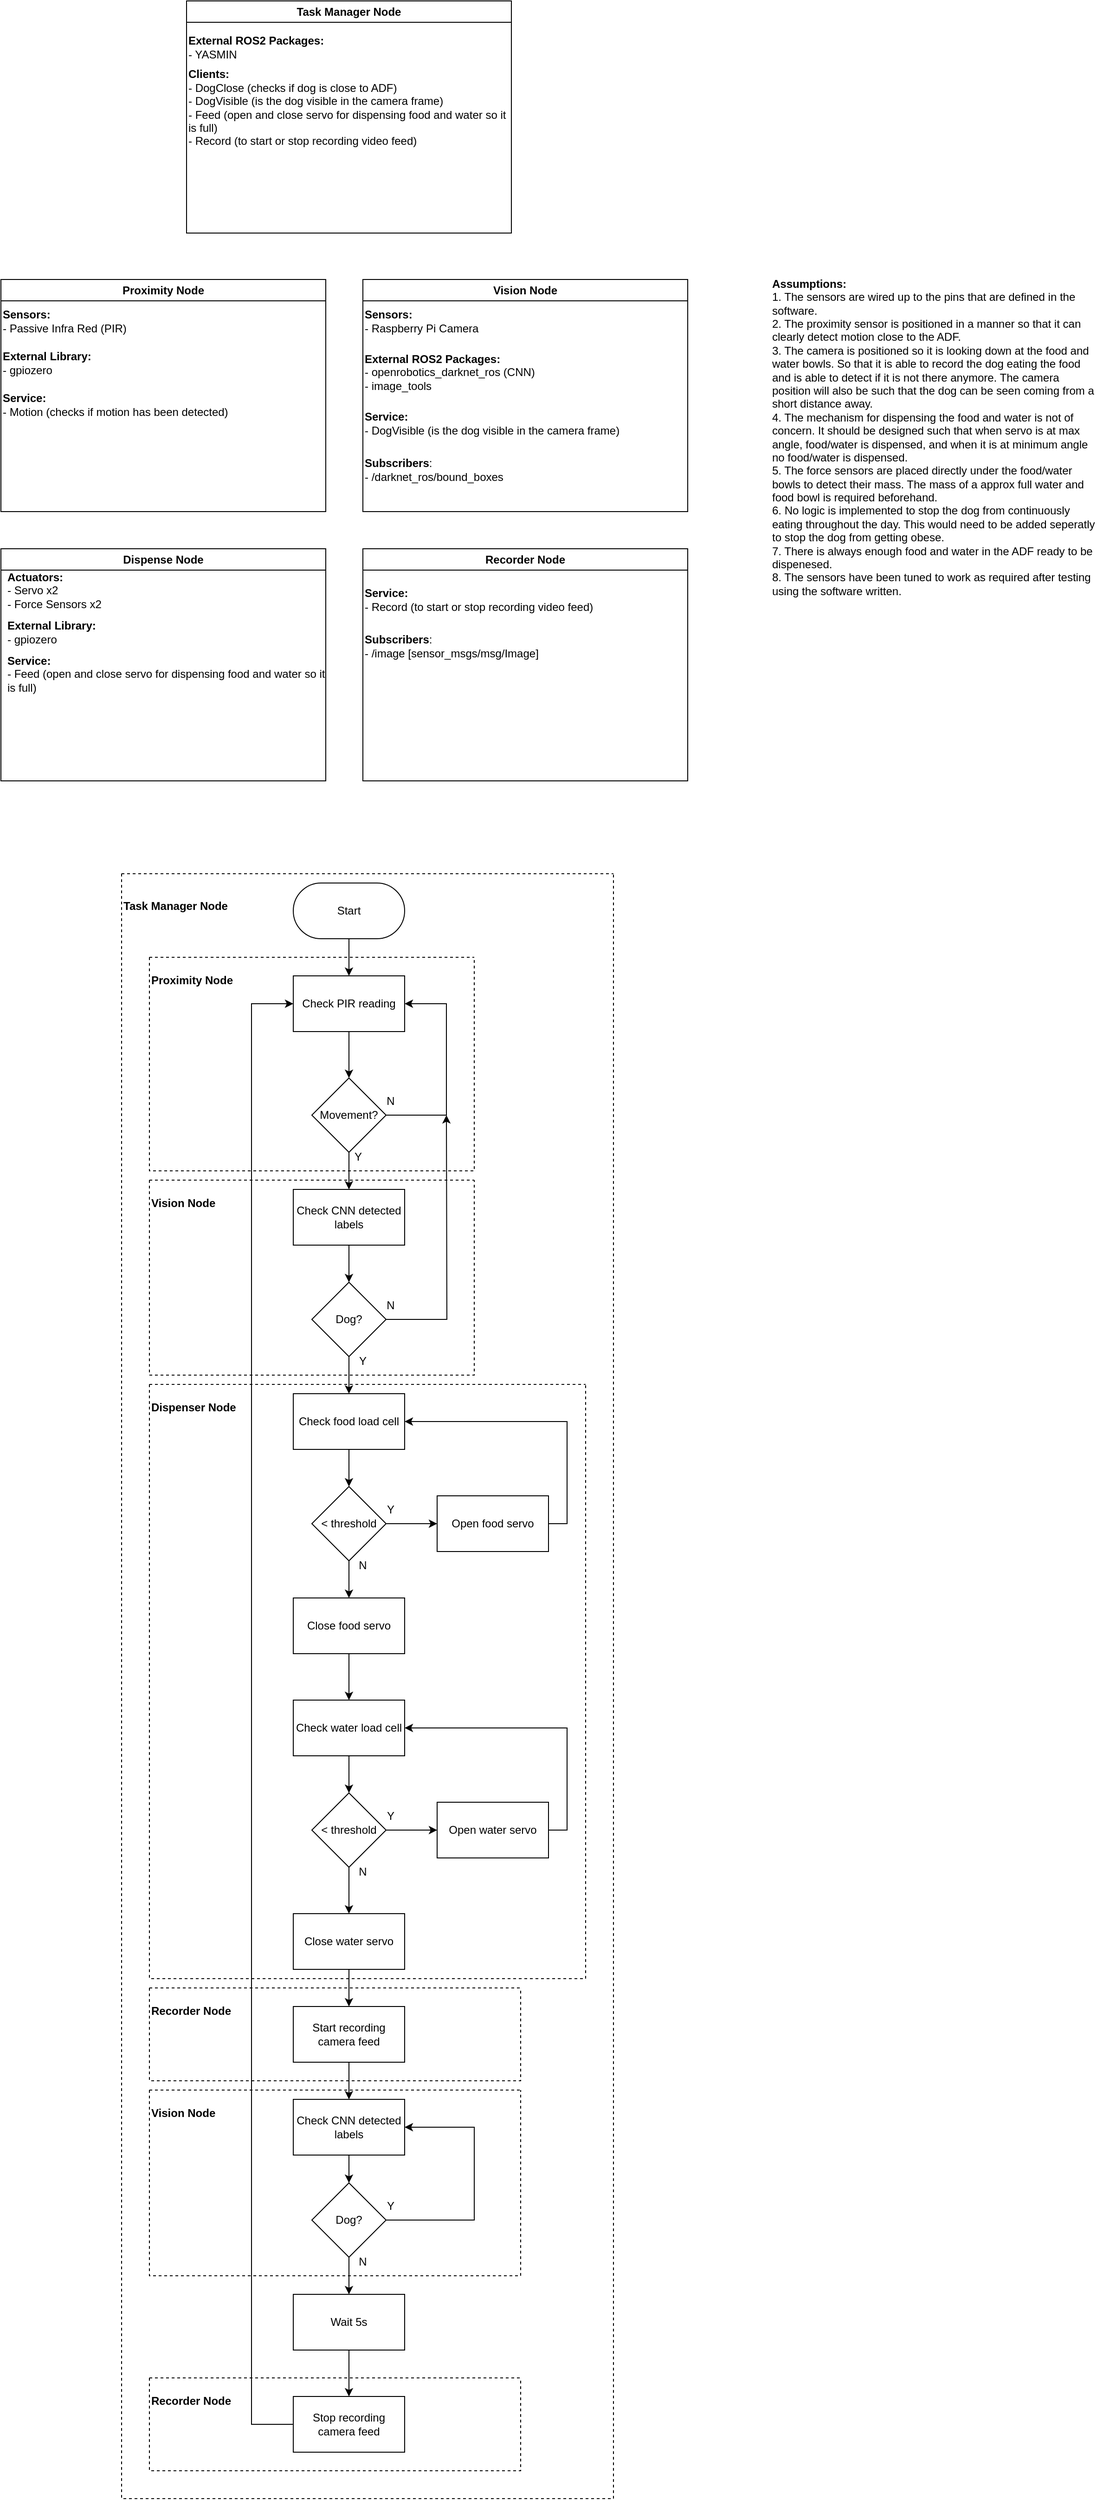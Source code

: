 <mxfile version="24.2.1" type="device">
  <diagram name="Page-1" id="9Xf1JJKaoTDQQPh1tQwb">
    <mxGraphModel dx="1762" dy="1279" grid="1" gridSize="10" guides="1" tooltips="1" connect="1" arrows="1" fold="1" page="0" pageScale="1" pageWidth="827" pageHeight="1169" math="0" shadow="0">
      <root>
        <mxCell id="0" />
        <mxCell id="1" parent="0" />
        <mxCell id="dyJRUW8BcSIrCMlU8a8Q-1" value="Proximity Node" style="swimlane;whiteSpace=wrap;html=1;" vertex="1" parent="1">
          <mxGeometry x="-30" y="100" width="350" height="250" as="geometry" />
        </mxCell>
        <mxCell id="dyJRUW8BcSIrCMlU8a8Q-13" value="&lt;b&gt;External Library:&lt;/b&gt;&lt;div&gt;- gpiozero&lt;/div&gt;" style="text;html=1;align=left;verticalAlign=middle;resizable=0;points=[];autosize=1;strokeColor=none;fillColor=none;" vertex="1" parent="dyJRUW8BcSIrCMlU8a8Q-1">
          <mxGeometry y="70" width="120" height="40" as="geometry" />
        </mxCell>
        <mxCell id="dyJRUW8BcSIrCMlU8a8Q-14" value="&lt;b&gt;Service:&lt;/b&gt;&lt;div&gt;- Motion (checks if motion has been detected)&lt;/div&gt;" style="text;html=1;align=left;verticalAlign=middle;whiteSpace=wrap;rounded=0;" vertex="1" parent="dyJRUW8BcSIrCMlU8a8Q-1">
          <mxGeometry y="120" width="350" height="30" as="geometry" />
        </mxCell>
        <mxCell id="dyJRUW8BcSIrCMlU8a8Q-15" value="&lt;b&gt;Sensors:&lt;/b&gt;&lt;div&gt;- Passive Infra Red (PIR)&lt;/div&gt;" style="text;html=1;align=left;verticalAlign=middle;whiteSpace=wrap;rounded=0;" vertex="1" parent="dyJRUW8BcSIrCMlU8a8Q-1">
          <mxGeometry y="30" width="350" height="30" as="geometry" />
        </mxCell>
        <mxCell id="dyJRUW8BcSIrCMlU8a8Q-2" value="Vision Node" style="swimlane;whiteSpace=wrap;html=1;startSize=23;" vertex="1" parent="1">
          <mxGeometry x="360" y="100" width="350" height="250" as="geometry" />
        </mxCell>
        <mxCell id="dyJRUW8BcSIrCMlU8a8Q-9" value="&lt;b&gt;External ROS2 Packages:&lt;/b&gt;&lt;div&gt;- openrobotics_darknet_ros (CNN)&lt;/div&gt;&lt;div&gt;- image_tools&lt;/div&gt;" style="text;html=1;align=left;verticalAlign=middle;resizable=0;points=[];autosize=1;strokeColor=none;fillColor=none;" vertex="1" parent="dyJRUW8BcSIrCMlU8a8Q-2">
          <mxGeometry y="70" width="210" height="60" as="geometry" />
        </mxCell>
        <mxCell id="dyJRUW8BcSIrCMlU8a8Q-10" value="&lt;b&gt;Subscribers&lt;/b&gt;:&lt;div&gt;&lt;span style=&quot;background-color: initial;&quot;&gt;- /darknet_ros/bound_boxes&lt;/span&gt;&lt;br&gt;&lt;/div&gt;" style="text;html=1;align=left;verticalAlign=middle;whiteSpace=wrap;rounded=0;" vertex="1" parent="dyJRUW8BcSIrCMlU8a8Q-2">
          <mxGeometry y="190" width="190" height="30" as="geometry" />
        </mxCell>
        <mxCell id="dyJRUW8BcSIrCMlU8a8Q-12" value="&lt;b&gt;Service:&lt;/b&gt;&lt;div&gt;- DogVisible (is the dog visible in the camera frame)&lt;/div&gt;" style="text;html=1;align=left;verticalAlign=middle;whiteSpace=wrap;rounded=0;" vertex="1" parent="dyJRUW8BcSIrCMlU8a8Q-2">
          <mxGeometry y="140" width="350" height="30" as="geometry" />
        </mxCell>
        <mxCell id="dyJRUW8BcSIrCMlU8a8Q-16" value="&lt;b&gt;Sensors:&lt;/b&gt;&lt;div&gt;- Raspberry Pi Camera&lt;/div&gt;" style="text;html=1;align=left;verticalAlign=middle;whiteSpace=wrap;rounded=0;" vertex="1" parent="dyJRUW8BcSIrCMlU8a8Q-2">
          <mxGeometry y="30" width="130" height="30" as="geometry" />
        </mxCell>
        <mxCell id="dyJRUW8BcSIrCMlU8a8Q-3" value="Dispense Node" style="swimlane;whiteSpace=wrap;html=1;startSize=23;" vertex="1" parent="1">
          <mxGeometry x="-30" y="390" width="350" height="250" as="geometry" />
        </mxCell>
        <mxCell id="dyJRUW8BcSIrCMlU8a8Q-17" value="&lt;b&gt;Actuators:&lt;/b&gt;&lt;div&gt;- Servo x2&lt;/div&gt;&lt;div&gt;- Force Sensors x2&lt;/div&gt;" style="text;html=1;align=left;verticalAlign=middle;whiteSpace=wrap;rounded=0;" vertex="1" parent="dyJRUW8BcSIrCMlU8a8Q-3">
          <mxGeometry x="5" y="30" width="110" height="30" as="geometry" />
        </mxCell>
        <mxCell id="dyJRUW8BcSIrCMlU8a8Q-24" value="&lt;b&gt;External Library:&lt;/b&gt;&lt;div&gt;- gpiozero&lt;/div&gt;" style="text;html=1;align=left;verticalAlign=middle;resizable=0;points=[];autosize=1;strokeColor=none;fillColor=none;" vertex="1" parent="dyJRUW8BcSIrCMlU8a8Q-3">
          <mxGeometry x="5" y="70" width="120" height="40" as="geometry" />
        </mxCell>
        <mxCell id="dyJRUW8BcSIrCMlU8a8Q-25" value="&lt;b&gt;Service:&lt;/b&gt;&lt;div&gt;- Feed (open and close servo for dispensing food and water so it is full)&lt;/div&gt;" style="text;html=1;align=left;verticalAlign=middle;whiteSpace=wrap;rounded=0;" vertex="1" parent="dyJRUW8BcSIrCMlU8a8Q-3">
          <mxGeometry x="5" y="120" width="345" height="30" as="geometry" />
        </mxCell>
        <mxCell id="dyJRUW8BcSIrCMlU8a8Q-4" value="Task Manager Node" style="swimlane;whiteSpace=wrap;html=1;startSize=23;" vertex="1" parent="1">
          <mxGeometry x="170" y="-200" width="350" height="250" as="geometry" />
        </mxCell>
        <mxCell id="dyJRUW8BcSIrCMlU8a8Q-27" value="&lt;b&gt;External ROS2 Packages:&lt;/b&gt;&lt;div&gt;- YASMIN&lt;/div&gt;" style="text;html=1;align=left;verticalAlign=middle;resizable=0;points=[];autosize=1;strokeColor=none;fillColor=none;" vertex="1" parent="dyJRUW8BcSIrCMlU8a8Q-4">
          <mxGeometry y="30" width="170" height="40" as="geometry" />
        </mxCell>
        <mxCell id="dyJRUW8BcSIrCMlU8a8Q-28" value="&lt;b&gt;Clients:&lt;/b&gt;&lt;br&gt;&lt;div&gt;- DogClose (checks if dog is close to ADF)&lt;/div&gt;&lt;div&gt;- DogVisible (is the dog visible in the camera frame)&lt;/div&gt;&lt;div&gt;- Feed (open and close servo for dispensing food and water so it is full)&lt;/div&gt;&lt;div&gt;- Record (to start or stop recording video feed)&lt;/div&gt;" style="text;html=1;align=left;verticalAlign=middle;whiteSpace=wrap;rounded=0;" vertex="1" parent="dyJRUW8BcSIrCMlU8a8Q-4">
          <mxGeometry y="70" width="350" height="90" as="geometry" />
        </mxCell>
        <mxCell id="dyJRUW8BcSIrCMlU8a8Q-19" value="Recorder Node" style="swimlane;whiteSpace=wrap;html=1;" vertex="1" parent="1">
          <mxGeometry x="360" y="390" width="350" height="250" as="geometry" />
        </mxCell>
        <mxCell id="dyJRUW8BcSIrCMlU8a8Q-21" value="&lt;b&gt;Service:&lt;/b&gt;&lt;div&gt;- Record (to start or stop recording video feed)&lt;/div&gt;" style="text;html=1;align=left;verticalAlign=middle;whiteSpace=wrap;rounded=0;" vertex="1" parent="dyJRUW8BcSIrCMlU8a8Q-19">
          <mxGeometry y="40" width="350" height="30" as="geometry" />
        </mxCell>
        <mxCell id="dyJRUW8BcSIrCMlU8a8Q-23" value="&lt;b&gt;Subscribers&lt;/b&gt;:&lt;div&gt;- /image [sensor_msgs/msg/Image]&lt;/div&gt;" style="text;html=1;align=left;verticalAlign=middle;whiteSpace=wrap;rounded=0;" vertex="1" parent="dyJRUW8BcSIrCMlU8a8Q-19">
          <mxGeometry y="90" width="190" height="30" as="geometry" />
        </mxCell>
        <mxCell id="dyJRUW8BcSIrCMlU8a8Q-26" value="&lt;div style=&quot;text-align: left;&quot;&gt;&lt;b style=&quot;background-color: initial;&quot;&gt;Assumptions:&lt;/b&gt;&lt;/div&gt;&lt;div style=&quot;text-align: left;&quot;&gt;1. The sensors are wired up to the pins that are defined in the software.&lt;/div&gt;&lt;div style=&quot;text-align: left;&quot;&gt;2. The proximity sensor is positioned in a manner so that it can clearly detect motion close to the ADF.&lt;/div&gt;&lt;div style=&quot;text-align: left;&quot;&gt;3. The camera is positioned so it is looking down at the food and water bowls. So that it is able to record the dog eating the food and is able to detect if it is not there anymore. The camera position will also be such that the dog can be seen coming from a short distance away.&lt;/div&gt;&lt;div style=&quot;text-align: left;&quot;&gt;4. The mechanism for dispensing the food and water is not of concern. It should be designed such that when servo is at max angle, food/water is dispensed, and when it is at minimum angle no food/water is dispensed.&lt;/div&gt;&lt;div style=&quot;text-align: left;&quot;&gt;5. The force sensors are placed directly under the food/water bowls to detect their mass. The mass of a approx full water and food bowl is required beforehand.&lt;/div&gt;&lt;div style=&quot;text-align: left;&quot;&gt;6. No logic is implemented to stop the dog from continuously eating throughout the day. This would need to be added seperatly to stop the dog from getting obese.&lt;/div&gt;&lt;div style=&quot;text-align: left;&quot;&gt;7. There is always enough food and water in the ADF ready to be dispenesed.&lt;/div&gt;&lt;div style=&quot;text-align: left;&quot;&gt;8. The sensors have been tuned to work as required after testing using the software written.&lt;/div&gt;" style="text;html=1;align=center;verticalAlign=middle;whiteSpace=wrap;rounded=0;" vertex="1" parent="1">
          <mxGeometry x="800" y="100" width="350" height="340" as="geometry" />
        </mxCell>
        <mxCell id="dyJRUW8BcSIrCMlU8a8Q-32" style="edgeStyle=orthogonalEdgeStyle;rounded=0;orthogonalLoop=1;jettySize=auto;html=1;exitX=0.5;exitY=1;exitDx=0;exitDy=0;entryX=0.5;entryY=0;entryDx=0;entryDy=0;" edge="1" parent="1" source="dyJRUW8BcSIrCMlU8a8Q-29" target="dyJRUW8BcSIrCMlU8a8Q-30">
          <mxGeometry relative="1" as="geometry" />
        </mxCell>
        <mxCell id="dyJRUW8BcSIrCMlU8a8Q-29" value="Start" style="rounded=1;whiteSpace=wrap;html=1;arcSize=50;" vertex="1" parent="1">
          <mxGeometry x="285" y="750" width="120" height="60" as="geometry" />
        </mxCell>
        <mxCell id="dyJRUW8BcSIrCMlU8a8Q-33" style="edgeStyle=orthogonalEdgeStyle;rounded=0;orthogonalLoop=1;jettySize=auto;html=1;exitX=0.5;exitY=1;exitDx=0;exitDy=0;entryX=0.5;entryY=0;entryDx=0;entryDy=0;" edge="1" parent="1" source="dyJRUW8BcSIrCMlU8a8Q-30" target="dyJRUW8BcSIrCMlU8a8Q-31">
          <mxGeometry relative="1" as="geometry" />
        </mxCell>
        <mxCell id="dyJRUW8BcSIrCMlU8a8Q-30" value="Check PIR reading" style="rounded=0;whiteSpace=wrap;html=1;" vertex="1" parent="1">
          <mxGeometry x="285" y="850" width="120" height="60" as="geometry" />
        </mxCell>
        <mxCell id="dyJRUW8BcSIrCMlU8a8Q-35" style="edgeStyle=orthogonalEdgeStyle;rounded=0;orthogonalLoop=1;jettySize=auto;html=1;exitX=0.5;exitY=1;exitDx=0;exitDy=0;entryX=0.5;entryY=0;entryDx=0;entryDy=0;" edge="1" parent="1" source="dyJRUW8BcSIrCMlU8a8Q-31" target="dyJRUW8BcSIrCMlU8a8Q-34">
          <mxGeometry relative="1" as="geometry" />
        </mxCell>
        <mxCell id="dyJRUW8BcSIrCMlU8a8Q-37" style="edgeStyle=orthogonalEdgeStyle;rounded=0;orthogonalLoop=1;jettySize=auto;html=1;exitX=1;exitY=0.5;exitDx=0;exitDy=0;entryX=1;entryY=0.5;entryDx=0;entryDy=0;" edge="1" parent="1" source="dyJRUW8BcSIrCMlU8a8Q-31" target="dyJRUW8BcSIrCMlU8a8Q-30">
          <mxGeometry relative="1" as="geometry">
            <Array as="points">
              <mxPoint x="450" y="1000" />
              <mxPoint x="450" y="880" />
            </Array>
          </mxGeometry>
        </mxCell>
        <mxCell id="dyJRUW8BcSIrCMlU8a8Q-31" value="Movement?" style="rhombus;whiteSpace=wrap;html=1;" vertex="1" parent="1">
          <mxGeometry x="305" y="960" width="80" height="80" as="geometry" />
        </mxCell>
        <mxCell id="dyJRUW8BcSIrCMlU8a8Q-40" style="edgeStyle=orthogonalEdgeStyle;rounded=0;orthogonalLoop=1;jettySize=auto;html=1;exitX=0.5;exitY=1;exitDx=0;exitDy=0;entryX=0.5;entryY=0;entryDx=0;entryDy=0;" edge="1" parent="1" source="dyJRUW8BcSIrCMlU8a8Q-34" target="dyJRUW8BcSIrCMlU8a8Q-39">
          <mxGeometry relative="1" as="geometry" />
        </mxCell>
        <mxCell id="dyJRUW8BcSIrCMlU8a8Q-34" value="Check CNN detected labels" style="rounded=0;whiteSpace=wrap;html=1;" vertex="1" parent="1">
          <mxGeometry x="285" y="1080" width="120" height="60" as="geometry" />
        </mxCell>
        <mxCell id="dyJRUW8BcSIrCMlU8a8Q-36" value="Y" style="text;html=1;align=center;verticalAlign=middle;whiteSpace=wrap;rounded=0;" vertex="1" parent="1">
          <mxGeometry x="325" y="1030" width="60" height="30" as="geometry" />
        </mxCell>
        <mxCell id="dyJRUW8BcSIrCMlU8a8Q-38" value="N" style="text;html=1;align=center;verticalAlign=middle;whiteSpace=wrap;rounded=0;" vertex="1" parent="1">
          <mxGeometry x="360" y="970" width="60" height="30" as="geometry" />
        </mxCell>
        <mxCell id="dyJRUW8BcSIrCMlU8a8Q-42" style="edgeStyle=orthogonalEdgeStyle;rounded=0;orthogonalLoop=1;jettySize=auto;html=1;exitX=0.5;exitY=1;exitDx=0;exitDy=0;entryX=0.5;entryY=0;entryDx=0;entryDy=0;" edge="1" parent="1" source="dyJRUW8BcSIrCMlU8a8Q-39" target="dyJRUW8BcSIrCMlU8a8Q-41">
          <mxGeometry relative="1" as="geometry" />
        </mxCell>
        <mxCell id="dyJRUW8BcSIrCMlU8a8Q-44" style="edgeStyle=orthogonalEdgeStyle;rounded=0;orthogonalLoop=1;jettySize=auto;html=1;exitX=1;exitY=0.5;exitDx=0;exitDy=0;" edge="1" parent="1" source="dyJRUW8BcSIrCMlU8a8Q-39">
          <mxGeometry relative="1" as="geometry">
            <mxPoint x="450" y="1000" as="targetPoint" />
          </mxGeometry>
        </mxCell>
        <mxCell id="dyJRUW8BcSIrCMlU8a8Q-39" value="Dog?" style="rhombus;whiteSpace=wrap;html=1;" vertex="1" parent="1">
          <mxGeometry x="305" y="1180" width="80" height="80" as="geometry" />
        </mxCell>
        <mxCell id="dyJRUW8BcSIrCMlU8a8Q-47" style="edgeStyle=orthogonalEdgeStyle;rounded=0;orthogonalLoop=1;jettySize=auto;html=1;exitX=0.5;exitY=1;exitDx=0;exitDy=0;entryX=0.5;entryY=0;entryDx=0;entryDy=0;" edge="1" parent="1" source="dyJRUW8BcSIrCMlU8a8Q-41" target="dyJRUW8BcSIrCMlU8a8Q-46">
          <mxGeometry relative="1" as="geometry" />
        </mxCell>
        <mxCell id="dyJRUW8BcSIrCMlU8a8Q-41" value="Check food load cell" style="rounded=0;whiteSpace=wrap;html=1;" vertex="1" parent="1">
          <mxGeometry x="285" y="1300" width="120" height="60" as="geometry" />
        </mxCell>
        <mxCell id="dyJRUW8BcSIrCMlU8a8Q-45" value="N" style="text;html=1;align=center;verticalAlign=middle;whiteSpace=wrap;rounded=0;" vertex="1" parent="1">
          <mxGeometry x="360" y="1190" width="60" height="30" as="geometry" />
        </mxCell>
        <mxCell id="dyJRUW8BcSIrCMlU8a8Q-49" style="edgeStyle=orthogonalEdgeStyle;rounded=0;orthogonalLoop=1;jettySize=auto;html=1;exitX=1;exitY=0.5;exitDx=0;exitDy=0;entryX=0;entryY=0.5;entryDx=0;entryDy=0;" edge="1" parent="1" source="dyJRUW8BcSIrCMlU8a8Q-46" target="dyJRUW8BcSIrCMlU8a8Q-48">
          <mxGeometry relative="1" as="geometry" />
        </mxCell>
        <mxCell id="dyJRUW8BcSIrCMlU8a8Q-52" style="edgeStyle=orthogonalEdgeStyle;rounded=0;orthogonalLoop=1;jettySize=auto;html=1;exitX=0.5;exitY=1;exitDx=0;exitDy=0;entryX=0.5;entryY=0;entryDx=0;entryDy=0;" edge="1" parent="1" source="dyJRUW8BcSIrCMlU8a8Q-46" target="dyJRUW8BcSIrCMlU8a8Q-51">
          <mxGeometry relative="1" as="geometry" />
        </mxCell>
        <mxCell id="dyJRUW8BcSIrCMlU8a8Q-46" value="&amp;lt; threshold" style="rhombus;whiteSpace=wrap;html=1;" vertex="1" parent="1">
          <mxGeometry x="305" y="1400" width="80" height="80" as="geometry" />
        </mxCell>
        <mxCell id="dyJRUW8BcSIrCMlU8a8Q-50" style="edgeStyle=orthogonalEdgeStyle;rounded=0;orthogonalLoop=1;jettySize=auto;html=1;exitX=1;exitY=0.5;exitDx=0;exitDy=0;entryX=1;entryY=0.5;entryDx=0;entryDy=0;" edge="1" parent="1" source="dyJRUW8BcSIrCMlU8a8Q-48" target="dyJRUW8BcSIrCMlU8a8Q-41">
          <mxGeometry relative="1" as="geometry" />
        </mxCell>
        <mxCell id="dyJRUW8BcSIrCMlU8a8Q-48" value="Open food servo" style="rounded=0;whiteSpace=wrap;html=1;" vertex="1" parent="1">
          <mxGeometry x="440" y="1410" width="120" height="60" as="geometry" />
        </mxCell>
        <mxCell id="dyJRUW8BcSIrCMlU8a8Q-56" style="edgeStyle=orthogonalEdgeStyle;rounded=0;orthogonalLoop=1;jettySize=auto;html=1;exitX=0.5;exitY=1;exitDx=0;exitDy=0;entryX=0.5;entryY=0;entryDx=0;entryDy=0;" edge="1" parent="1" source="dyJRUW8BcSIrCMlU8a8Q-51" target="dyJRUW8BcSIrCMlU8a8Q-55">
          <mxGeometry relative="1" as="geometry" />
        </mxCell>
        <mxCell id="dyJRUW8BcSIrCMlU8a8Q-51" value="Close food servo" style="rounded=0;whiteSpace=wrap;html=1;" vertex="1" parent="1">
          <mxGeometry x="285" y="1520" width="120" height="60" as="geometry" />
        </mxCell>
        <mxCell id="dyJRUW8BcSIrCMlU8a8Q-53" value="N" style="text;html=1;align=center;verticalAlign=middle;whiteSpace=wrap;rounded=0;" vertex="1" parent="1">
          <mxGeometry x="330" y="1470" width="60" height="30" as="geometry" />
        </mxCell>
        <mxCell id="dyJRUW8BcSIrCMlU8a8Q-54" value="Y" style="text;html=1;align=center;verticalAlign=middle;whiteSpace=wrap;rounded=0;" vertex="1" parent="1">
          <mxGeometry x="360" y="1410" width="60" height="30" as="geometry" />
        </mxCell>
        <mxCell id="dyJRUW8BcSIrCMlU8a8Q-58" style="edgeStyle=orthogonalEdgeStyle;rounded=0;orthogonalLoop=1;jettySize=auto;html=1;exitX=0.5;exitY=1;exitDx=0;exitDy=0;entryX=0.5;entryY=0;entryDx=0;entryDy=0;" edge="1" parent="1" source="dyJRUW8BcSIrCMlU8a8Q-55" target="dyJRUW8BcSIrCMlU8a8Q-57">
          <mxGeometry relative="1" as="geometry" />
        </mxCell>
        <mxCell id="dyJRUW8BcSIrCMlU8a8Q-55" value="Check water load cell" style="rounded=0;whiteSpace=wrap;html=1;" vertex="1" parent="1">
          <mxGeometry x="285" y="1630" width="120" height="60" as="geometry" />
        </mxCell>
        <mxCell id="dyJRUW8BcSIrCMlU8a8Q-62" style="edgeStyle=orthogonalEdgeStyle;rounded=0;orthogonalLoop=1;jettySize=auto;html=1;exitX=1;exitY=0.5;exitDx=0;exitDy=0;entryX=0;entryY=0.5;entryDx=0;entryDy=0;" edge="1" parent="1" source="dyJRUW8BcSIrCMlU8a8Q-57" target="dyJRUW8BcSIrCMlU8a8Q-61">
          <mxGeometry relative="1" as="geometry" />
        </mxCell>
        <mxCell id="dyJRUW8BcSIrCMlU8a8Q-65" style="edgeStyle=orthogonalEdgeStyle;rounded=0;orthogonalLoop=1;jettySize=auto;html=1;exitX=0.5;exitY=1;exitDx=0;exitDy=0;entryX=0.5;entryY=0;entryDx=0;entryDy=0;" edge="1" parent="1" source="dyJRUW8BcSIrCMlU8a8Q-57" target="dyJRUW8BcSIrCMlU8a8Q-64">
          <mxGeometry relative="1" as="geometry" />
        </mxCell>
        <mxCell id="dyJRUW8BcSIrCMlU8a8Q-57" value="&amp;lt; threshold" style="rhombus;whiteSpace=wrap;html=1;" vertex="1" parent="1">
          <mxGeometry x="305" y="1730" width="80" height="80" as="geometry" />
        </mxCell>
        <mxCell id="dyJRUW8BcSIrCMlU8a8Q-63" style="edgeStyle=orthogonalEdgeStyle;rounded=0;orthogonalLoop=1;jettySize=auto;html=1;exitX=1;exitY=0.5;exitDx=0;exitDy=0;entryX=1;entryY=0.5;entryDx=0;entryDy=0;" edge="1" parent="1" source="dyJRUW8BcSIrCMlU8a8Q-61" target="dyJRUW8BcSIrCMlU8a8Q-55">
          <mxGeometry relative="1" as="geometry" />
        </mxCell>
        <mxCell id="dyJRUW8BcSIrCMlU8a8Q-61" value="Open water servo" style="rounded=0;whiteSpace=wrap;html=1;" vertex="1" parent="1">
          <mxGeometry x="440" y="1740" width="120" height="60" as="geometry" />
        </mxCell>
        <mxCell id="dyJRUW8BcSIrCMlU8a8Q-69" style="edgeStyle=orthogonalEdgeStyle;rounded=0;orthogonalLoop=1;jettySize=auto;html=1;exitX=0.5;exitY=1;exitDx=0;exitDy=0;entryX=0.5;entryY=0;entryDx=0;entryDy=0;" edge="1" parent="1" source="dyJRUW8BcSIrCMlU8a8Q-64" target="dyJRUW8BcSIrCMlU8a8Q-68">
          <mxGeometry relative="1" as="geometry" />
        </mxCell>
        <mxCell id="dyJRUW8BcSIrCMlU8a8Q-64" value="Close water servo" style="rounded=0;whiteSpace=wrap;html=1;" vertex="1" parent="1">
          <mxGeometry x="285" y="1860" width="120" height="60" as="geometry" />
        </mxCell>
        <mxCell id="dyJRUW8BcSIrCMlU8a8Q-66" value="N" style="text;html=1;align=center;verticalAlign=middle;whiteSpace=wrap;rounded=0;" vertex="1" parent="1">
          <mxGeometry x="330" y="1800" width="60" height="30" as="geometry" />
        </mxCell>
        <mxCell id="dyJRUW8BcSIrCMlU8a8Q-67" value="Y" style="text;html=1;align=center;verticalAlign=middle;whiteSpace=wrap;rounded=0;" vertex="1" parent="1">
          <mxGeometry x="360" y="1740" width="60" height="30" as="geometry" />
        </mxCell>
        <mxCell id="dyJRUW8BcSIrCMlU8a8Q-71" style="edgeStyle=orthogonalEdgeStyle;rounded=0;orthogonalLoop=1;jettySize=auto;html=1;exitX=0.5;exitY=1;exitDx=0;exitDy=0;entryX=0.5;entryY=0;entryDx=0;entryDy=0;" edge="1" parent="1" source="dyJRUW8BcSIrCMlU8a8Q-68" target="dyJRUW8BcSIrCMlU8a8Q-70">
          <mxGeometry relative="1" as="geometry" />
        </mxCell>
        <mxCell id="dyJRUW8BcSIrCMlU8a8Q-68" value="Start recording camera feed" style="rounded=0;whiteSpace=wrap;html=1;" vertex="1" parent="1">
          <mxGeometry x="285" y="1960" width="120" height="60" as="geometry" />
        </mxCell>
        <mxCell id="dyJRUW8BcSIrCMlU8a8Q-73" style="edgeStyle=orthogonalEdgeStyle;rounded=0;orthogonalLoop=1;jettySize=auto;html=1;exitX=0.5;exitY=1;exitDx=0;exitDy=0;entryX=0.5;entryY=0;entryDx=0;entryDy=0;" edge="1" parent="1" source="dyJRUW8BcSIrCMlU8a8Q-70" target="dyJRUW8BcSIrCMlU8a8Q-72">
          <mxGeometry relative="1" as="geometry" />
        </mxCell>
        <mxCell id="dyJRUW8BcSIrCMlU8a8Q-70" value="Check CNN detected labels" style="rounded=0;whiteSpace=wrap;html=1;" vertex="1" parent="1">
          <mxGeometry x="285" y="2060" width="120" height="60" as="geometry" />
        </mxCell>
        <mxCell id="dyJRUW8BcSIrCMlU8a8Q-74" style="edgeStyle=orthogonalEdgeStyle;rounded=0;orthogonalLoop=1;jettySize=auto;html=1;exitX=1;exitY=0.5;exitDx=0;exitDy=0;entryX=1;entryY=0.5;entryDx=0;entryDy=0;" edge="1" parent="1" source="dyJRUW8BcSIrCMlU8a8Q-72" target="dyJRUW8BcSIrCMlU8a8Q-70">
          <mxGeometry relative="1" as="geometry">
            <Array as="points">
              <mxPoint x="480" y="2190" />
              <mxPoint x="480" y="2090" />
            </Array>
          </mxGeometry>
        </mxCell>
        <mxCell id="dyJRUW8BcSIrCMlU8a8Q-77" style="edgeStyle=orthogonalEdgeStyle;rounded=0;orthogonalLoop=1;jettySize=auto;html=1;exitX=0.5;exitY=1;exitDx=0;exitDy=0;entryX=0.5;entryY=0;entryDx=0;entryDy=0;" edge="1" parent="1" source="dyJRUW8BcSIrCMlU8a8Q-72" target="dyJRUW8BcSIrCMlU8a8Q-76">
          <mxGeometry relative="1" as="geometry" />
        </mxCell>
        <mxCell id="dyJRUW8BcSIrCMlU8a8Q-72" value="Dog?" style="rhombus;whiteSpace=wrap;html=1;" vertex="1" parent="1">
          <mxGeometry x="305" y="2150" width="80" height="80" as="geometry" />
        </mxCell>
        <mxCell id="dyJRUW8BcSIrCMlU8a8Q-75" value="Y" style="text;html=1;align=center;verticalAlign=middle;whiteSpace=wrap;rounded=0;" vertex="1" parent="1">
          <mxGeometry x="360" y="2160" width="60" height="30" as="geometry" />
        </mxCell>
        <mxCell id="dyJRUW8BcSIrCMlU8a8Q-80" style="edgeStyle=orthogonalEdgeStyle;rounded=0;orthogonalLoop=1;jettySize=auto;html=1;exitX=0.5;exitY=1;exitDx=0;exitDy=0;entryX=0.5;entryY=0;entryDx=0;entryDy=0;" edge="1" parent="1" source="dyJRUW8BcSIrCMlU8a8Q-76" target="dyJRUW8BcSIrCMlU8a8Q-79">
          <mxGeometry relative="1" as="geometry" />
        </mxCell>
        <mxCell id="dyJRUW8BcSIrCMlU8a8Q-76" value="Wait 5s" style="rounded=0;whiteSpace=wrap;html=1;" vertex="1" parent="1">
          <mxGeometry x="285" y="2270" width="120" height="60" as="geometry" />
        </mxCell>
        <mxCell id="dyJRUW8BcSIrCMlU8a8Q-78" value="N" style="text;html=1;align=center;verticalAlign=middle;whiteSpace=wrap;rounded=0;" vertex="1" parent="1">
          <mxGeometry x="330" y="2220" width="60" height="30" as="geometry" />
        </mxCell>
        <mxCell id="dyJRUW8BcSIrCMlU8a8Q-81" style="edgeStyle=orthogonalEdgeStyle;rounded=0;orthogonalLoop=1;jettySize=auto;html=1;exitX=0;exitY=0.5;exitDx=0;exitDy=0;entryX=0;entryY=0.5;entryDx=0;entryDy=0;" edge="1" parent="1" source="dyJRUW8BcSIrCMlU8a8Q-79" target="dyJRUW8BcSIrCMlU8a8Q-30">
          <mxGeometry relative="1" as="geometry">
            <Array as="points">
              <mxPoint x="240" y="2410" />
              <mxPoint x="240" y="880" />
            </Array>
          </mxGeometry>
        </mxCell>
        <mxCell id="dyJRUW8BcSIrCMlU8a8Q-79" value="Stop recording camera feed" style="rounded=0;whiteSpace=wrap;html=1;" vertex="1" parent="1">
          <mxGeometry x="285" y="2380" width="120" height="60" as="geometry" />
        </mxCell>
        <mxCell id="dyJRUW8BcSIrCMlU8a8Q-82" value="" style="swimlane;startSize=0;dashed=1;" vertex="1" parent="1">
          <mxGeometry x="130" y="830" width="350" height="230" as="geometry">
            <mxRectangle x="160" y="830" width="50" height="40" as="alternateBounds" />
          </mxGeometry>
        </mxCell>
        <mxCell id="dyJRUW8BcSIrCMlU8a8Q-83" value="&lt;b&gt;Proximity Node&lt;/b&gt;" style="text;html=1;align=left;verticalAlign=middle;whiteSpace=wrap;rounded=0;" vertex="1" parent="dyJRUW8BcSIrCMlU8a8Q-82">
          <mxGeometry y="10" width="100" height="30" as="geometry" />
        </mxCell>
        <mxCell id="dyJRUW8BcSIrCMlU8a8Q-86" value="" style="swimlane;startSize=0;dashed=1;" vertex="1" parent="1">
          <mxGeometry x="130" y="1070" width="350" height="210" as="geometry">
            <mxRectangle x="160" y="830" width="50" height="40" as="alternateBounds" />
          </mxGeometry>
        </mxCell>
        <mxCell id="dyJRUW8BcSIrCMlU8a8Q-87" value="&lt;b&gt;Vision Node&lt;/b&gt;" style="text;html=1;align=left;verticalAlign=middle;whiteSpace=wrap;rounded=0;" vertex="1" parent="dyJRUW8BcSIrCMlU8a8Q-86">
          <mxGeometry y="10" width="100" height="30" as="geometry" />
        </mxCell>
        <mxCell id="dyJRUW8BcSIrCMlU8a8Q-88" style="edgeStyle=orthogonalEdgeStyle;rounded=0;orthogonalLoop=1;jettySize=auto;html=1;exitX=0.5;exitY=1;exitDx=0;exitDy=0;" edge="1" parent="1" source="dyJRUW8BcSIrCMlU8a8Q-86" target="dyJRUW8BcSIrCMlU8a8Q-86">
          <mxGeometry relative="1" as="geometry" />
        </mxCell>
        <mxCell id="dyJRUW8BcSIrCMlU8a8Q-89" value="" style="swimlane;startSize=0;dashed=1;" vertex="1" parent="1">
          <mxGeometry x="130" y="1290" width="470" height="640" as="geometry">
            <mxRectangle x="160" y="830" width="50" height="40" as="alternateBounds" />
          </mxGeometry>
        </mxCell>
        <mxCell id="dyJRUW8BcSIrCMlU8a8Q-90" value="&lt;b&gt;Dispenser Node&lt;/b&gt;" style="text;html=1;align=left;verticalAlign=middle;whiteSpace=wrap;rounded=0;" vertex="1" parent="dyJRUW8BcSIrCMlU8a8Q-89">
          <mxGeometry y="10" width="100" height="30" as="geometry" />
        </mxCell>
        <mxCell id="dyJRUW8BcSIrCMlU8a8Q-92" value="" style="swimlane;startSize=0;dashed=1;" vertex="1" parent="1">
          <mxGeometry x="130" y="1940" width="400" height="100" as="geometry">
            <mxRectangle x="160" y="830" width="50" height="40" as="alternateBounds" />
          </mxGeometry>
        </mxCell>
        <mxCell id="dyJRUW8BcSIrCMlU8a8Q-93" value="&lt;b&gt;Recorder Node&lt;/b&gt;" style="text;html=1;align=left;verticalAlign=middle;whiteSpace=wrap;rounded=0;" vertex="1" parent="dyJRUW8BcSIrCMlU8a8Q-92">
          <mxGeometry y="10" width="100" height="30" as="geometry" />
        </mxCell>
        <mxCell id="dyJRUW8BcSIrCMlU8a8Q-95" value="" style="swimlane;startSize=0;dashed=1;" vertex="1" parent="1">
          <mxGeometry x="100" y="740" width="530" height="1750" as="geometry">
            <mxRectangle x="100" y="740" width="50" height="40" as="alternateBounds" />
          </mxGeometry>
        </mxCell>
        <mxCell id="dyJRUW8BcSIrCMlU8a8Q-96" value="&lt;b&gt;Task Manager Node&lt;/b&gt;" style="text;html=1;align=left;verticalAlign=middle;whiteSpace=wrap;rounded=0;" vertex="1" parent="dyJRUW8BcSIrCMlU8a8Q-95">
          <mxGeometry y="20" width="120" height="30" as="geometry" />
        </mxCell>
        <mxCell id="dyJRUW8BcSIrCMlU8a8Q-100" value="" style="swimlane;startSize=0;dashed=1;" vertex="1" parent="dyJRUW8BcSIrCMlU8a8Q-95">
          <mxGeometry x="30" y="1620" width="400" height="100" as="geometry">
            <mxRectangle x="160" y="830" width="50" height="40" as="alternateBounds" />
          </mxGeometry>
        </mxCell>
        <mxCell id="dyJRUW8BcSIrCMlU8a8Q-101" value="&lt;b&gt;Recorder Node&lt;/b&gt;" style="text;html=1;align=left;verticalAlign=middle;whiteSpace=wrap;rounded=0;" vertex="1" parent="dyJRUW8BcSIrCMlU8a8Q-100">
          <mxGeometry y="10" width="100" height="30" as="geometry" />
        </mxCell>
        <mxCell id="dyJRUW8BcSIrCMlU8a8Q-103" value="" style="swimlane;startSize=0;dashed=1;" vertex="1" parent="dyJRUW8BcSIrCMlU8a8Q-95">
          <mxGeometry x="30" y="1310" width="400" height="200" as="geometry">
            <mxRectangle x="160" y="830" width="50" height="40" as="alternateBounds" />
          </mxGeometry>
        </mxCell>
        <mxCell id="dyJRUW8BcSIrCMlU8a8Q-104" value="&lt;b&gt;Vision Node&lt;/b&gt;" style="text;html=1;align=left;verticalAlign=middle;whiteSpace=wrap;rounded=0;" vertex="1" parent="dyJRUW8BcSIrCMlU8a8Q-103">
          <mxGeometry y="10" width="100" height="30" as="geometry" />
        </mxCell>
        <mxCell id="dyJRUW8BcSIrCMlU8a8Q-43" value="Y" style="text;html=1;align=center;verticalAlign=middle;whiteSpace=wrap;rounded=0;" vertex="1" parent="dyJRUW8BcSIrCMlU8a8Q-95">
          <mxGeometry x="230" y="510" width="60" height="30" as="geometry" />
        </mxCell>
      </root>
    </mxGraphModel>
  </diagram>
</mxfile>
